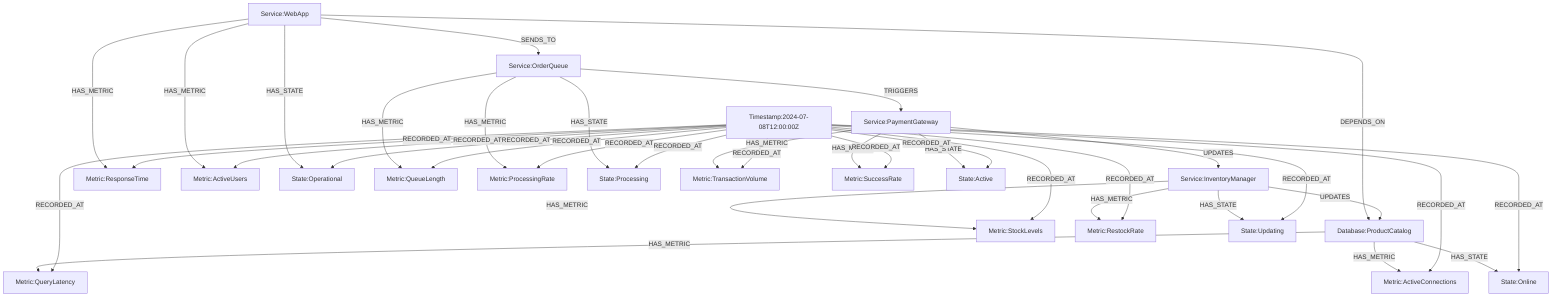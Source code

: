 graph TD
    S[Service:WebApp]
    D[Database:ProductCatalog]
    Q[Service:OrderQueue]
    P[Service:PaymentGateway]
    I[Service:InventoryManager]

    S -->|DEPENDS_ON| D
    S -->|SENDS_TO| Q
    Q -->|TRIGGERS| P
    P -->|UPDATES| I
    I -->|UPDATES| D

    S -->|HAS_METRIC| SM1[Metric:ResponseTime]
    S -->|HAS_METRIC| SM2[Metric:ActiveUsers]
    S -->|HAS_STATE| SS[State:Operational]

    D -->|HAS_METRIC| DM1[Metric:QueryLatency]
    D -->|HAS_METRIC| DM2[Metric:ActiveConnections]
    D -->|HAS_STATE| DS[State:Online]

    Q -->|HAS_METRIC| QM1[Metric:QueueLength]
    Q -->|HAS_METRIC| QM2[Metric:ProcessingRate]
    Q -->|HAS_STATE| QS[State:Processing]

    P -->|HAS_METRIC| PM1[Metric:TransactionVolume]
    P -->|HAS_METRIC| PM2[Metric:SuccessRate]
    P -->|HAS_STATE| PS[State:Active]

    I -->|HAS_METRIC| IM1[Metric:StockLevels]
    I -->|HAS_METRIC| IM2[Metric:RestockRate]
    I -->|HAS_STATE| IS[State:Updating]

    T[Timestamp:2024-07-08T12:00:00Z]
    T -->|RECORDED_AT| SM1
    T -->|RECORDED_AT| SM2
    T -->|RECORDED_AT| SS
    T -->|RECORDED_AT| DM1
    T -->|RECORDED_AT| DM2
    T -->|RECORDED_AT| DS
    T -->|RECORDED_AT| QM1
    T -->|RECORDED_AT| QM2
    T -->|RECORDED_AT| QS
    T -->|RECORDED_AT| PM1
    T -->|RECORDED_AT| PM2
    T -->|RECORDED_AT| PS
    T -->|RECORDED_AT| IM1
    T -->|RECORDED_AT| IM2
    T -->|RECORDED_AT| IS